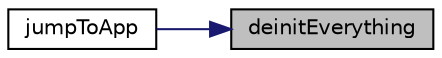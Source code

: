 digraph "deinitEverything"
{
 // LATEX_PDF_SIZE
  edge [fontname="Helvetica",fontsize="10",labelfontname="Helvetica",labelfontsize="10"];
  node [fontname="Helvetica",fontsize="10",shape=record];
  rankdir="RL";
  Node1 [label="deinitEverything",height=0.2,width=0.4,color="black", fillcolor="grey75", style="filled", fontcolor="black",tooltip=" "];
  Node1 -> Node2 [dir="back",color="midnightblue",fontsize="10",style="solid",fontname="Helvetica"];
  Node2 [label="jumpToApp",height=0.2,width=0.4,color="black", fillcolor="white", style="filled",URL="$bootloader_8c.html#a6a1be0d0c17af6c868a8e98bed1e1fde",tooltip=" "];
}
